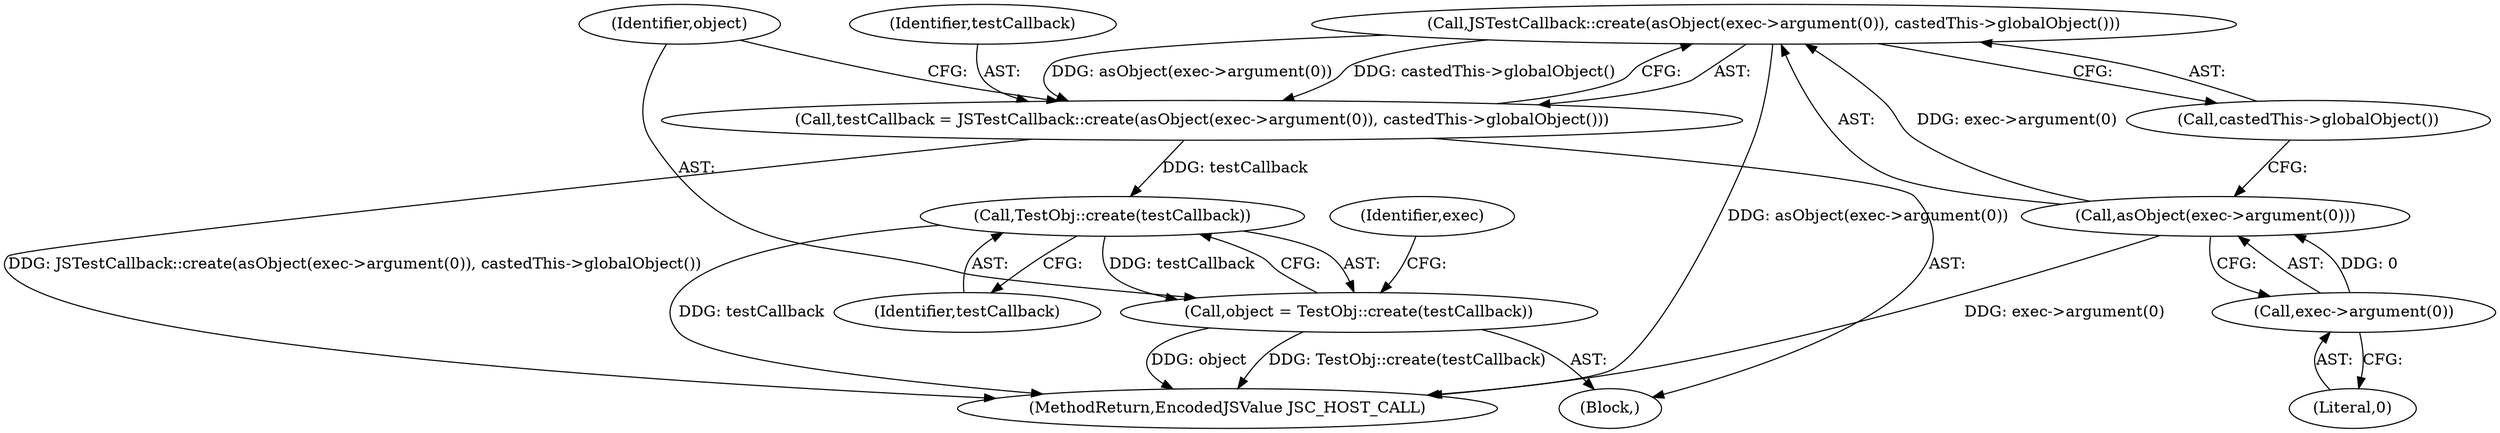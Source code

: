 digraph "0_Chrome_b944f670bb7a8a919daac497a4ea0536c954c201_20@API" {
"1000130" [label="(Call,JSTestCallback::create(asObject(exec->argument(0)), castedThis->globalObject()))"];
"1000131" [label="(Call,asObject(exec->argument(0)))"];
"1000132" [label="(Call,exec->argument(0))"];
"1000128" [label="(Call,testCallback = JSTestCallback::create(asObject(exec->argument(0)), castedThis->globalObject()))"];
"1000138" [label="(Call,TestObj::create(testCallback))"];
"1000136" [label="(Call,object = TestObj::create(testCallback))"];
"1000128" [label="(Call,testCallback = JSTestCallback::create(asObject(exec->argument(0)), castedThis->globalObject()))"];
"1000130" [label="(Call,JSTestCallback::create(asObject(exec->argument(0)), castedThis->globalObject()))"];
"1000134" [label="(Call,castedThis->globalObject())"];
"1000147" [label="(MethodReturn,EncodedJSValue JSC_HOST_CALL)"];
"1000132" [label="(Call,exec->argument(0))"];
"1000102" [label="(Block,)"];
"1000136" [label="(Call,object = TestObj::create(testCallback))"];
"1000137" [label="(Identifier,object)"];
"1000129" [label="(Identifier,testCallback)"];
"1000144" [label="(Identifier,exec)"];
"1000133" [label="(Literal,0)"];
"1000138" [label="(Call,TestObj::create(testCallback))"];
"1000139" [label="(Identifier,testCallback)"];
"1000131" [label="(Call,asObject(exec->argument(0)))"];
"1000130" -> "1000128"  [label="AST: "];
"1000130" -> "1000134"  [label="CFG: "];
"1000131" -> "1000130"  [label="AST: "];
"1000134" -> "1000130"  [label="AST: "];
"1000128" -> "1000130"  [label="CFG: "];
"1000130" -> "1000147"  [label="DDG: asObject(exec->argument(0))"];
"1000130" -> "1000128"  [label="DDG: asObject(exec->argument(0))"];
"1000130" -> "1000128"  [label="DDG: castedThis->globalObject()"];
"1000131" -> "1000130"  [label="DDG: exec->argument(0)"];
"1000131" -> "1000132"  [label="CFG: "];
"1000132" -> "1000131"  [label="AST: "];
"1000134" -> "1000131"  [label="CFG: "];
"1000131" -> "1000147"  [label="DDG: exec->argument(0)"];
"1000132" -> "1000131"  [label="DDG: 0"];
"1000132" -> "1000133"  [label="CFG: "];
"1000133" -> "1000132"  [label="AST: "];
"1000128" -> "1000102"  [label="AST: "];
"1000129" -> "1000128"  [label="AST: "];
"1000137" -> "1000128"  [label="CFG: "];
"1000128" -> "1000147"  [label="DDG: JSTestCallback::create(asObject(exec->argument(0)), castedThis->globalObject())"];
"1000128" -> "1000138"  [label="DDG: testCallback"];
"1000138" -> "1000136"  [label="AST: "];
"1000138" -> "1000139"  [label="CFG: "];
"1000139" -> "1000138"  [label="AST: "];
"1000136" -> "1000138"  [label="CFG: "];
"1000138" -> "1000147"  [label="DDG: testCallback"];
"1000138" -> "1000136"  [label="DDG: testCallback"];
"1000136" -> "1000102"  [label="AST: "];
"1000137" -> "1000136"  [label="AST: "];
"1000144" -> "1000136"  [label="CFG: "];
"1000136" -> "1000147"  [label="DDG: TestObj::create(testCallback)"];
"1000136" -> "1000147"  [label="DDG: object"];
}
